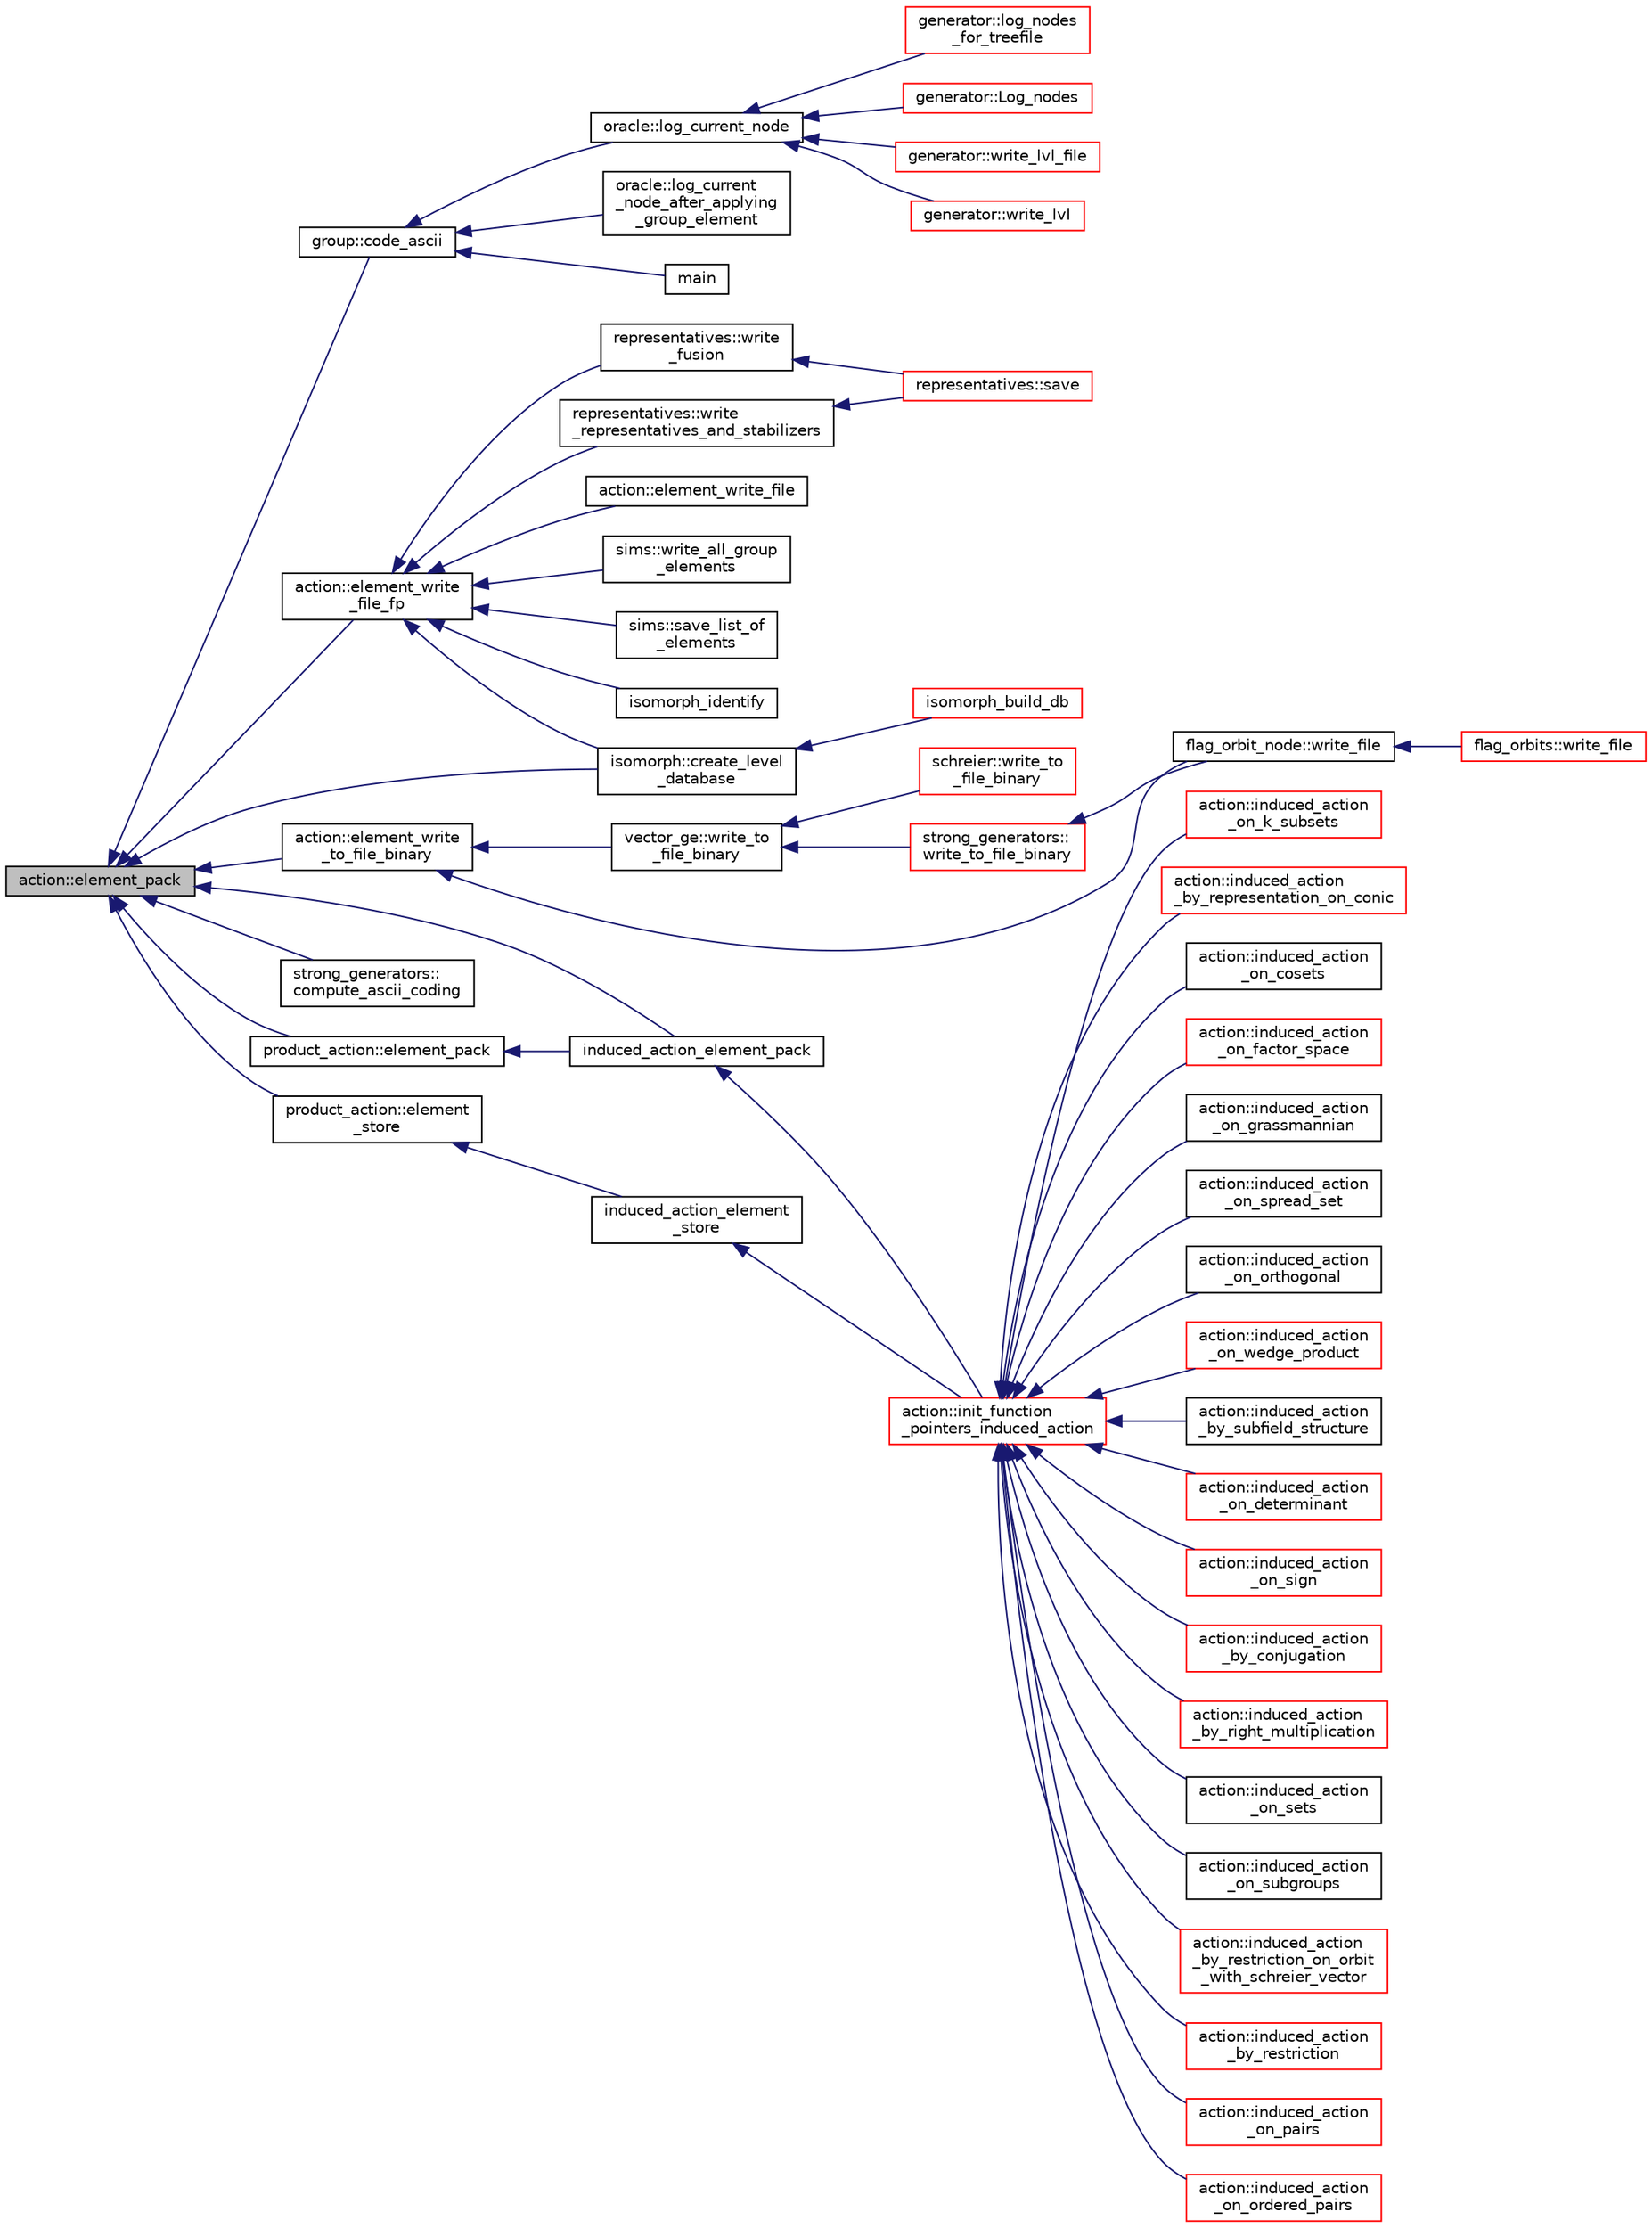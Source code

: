 digraph "action::element_pack"
{
  edge [fontname="Helvetica",fontsize="10",labelfontname="Helvetica",labelfontsize="10"];
  node [fontname="Helvetica",fontsize="10",shape=record];
  rankdir="LR";
  Node6681 [label="action::element_pack",height=0.2,width=0.4,color="black", fillcolor="grey75", style="filled", fontcolor="black"];
  Node6681 -> Node6682 [dir="back",color="midnightblue",fontsize="10",style="solid",fontname="Helvetica"];
  Node6682 [label="group::code_ascii",height=0.2,width=0.4,color="black", fillcolor="white", style="filled",URL="$d1/db7/classgroup.html#abb93ebcd087d3f1146f32c2b5203f913"];
  Node6682 -> Node6683 [dir="back",color="midnightblue",fontsize="10",style="solid",fontname="Helvetica"];
  Node6683 [label="main",height=0.2,width=0.4,color="black", fillcolor="white", style="filled",URL="$d0/dfc/transpose_8_c.html#a217dbf8b442f20279ea00b898af96f52"];
  Node6682 -> Node6684 [dir="back",color="midnightblue",fontsize="10",style="solid",fontname="Helvetica"];
  Node6684 [label="oracle::log_current_node",height=0.2,width=0.4,color="black", fillcolor="white", style="filled",URL="$d7/da7/classoracle.html#a51f9cd387e52812e9a67f4d9cfcca603"];
  Node6684 -> Node6685 [dir="back",color="midnightblue",fontsize="10",style="solid",fontname="Helvetica"];
  Node6685 [label="generator::write_lvl_file",height=0.2,width=0.4,color="red", fillcolor="white", style="filled",URL="$d7/d73/classgenerator.html#a3d343cf5a5831b03d1bda3d89b1dd935"];
  Node6684 -> Node6755 [dir="back",color="midnightblue",fontsize="10",style="solid",fontname="Helvetica"];
  Node6755 [label="generator::write_lvl",height=0.2,width=0.4,color="red", fillcolor="white", style="filled",URL="$d7/d73/classgenerator.html#a4427cbf38ba677033cea15f1ca62cce0"];
  Node6684 -> Node6756 [dir="back",color="midnightblue",fontsize="10",style="solid",fontname="Helvetica"];
  Node6756 [label="generator::log_nodes\l_for_treefile",height=0.2,width=0.4,color="red", fillcolor="white", style="filled",URL="$d7/d73/classgenerator.html#af759fd46cd675616d4816dddf6cdcab6"];
  Node6684 -> Node6759 [dir="back",color="midnightblue",fontsize="10",style="solid",fontname="Helvetica"];
  Node6759 [label="generator::Log_nodes",height=0.2,width=0.4,color="red", fillcolor="white", style="filled",URL="$d7/d73/classgenerator.html#ae9af20d24cee32bf11fe6cb9f9d8cfdf"];
  Node6682 -> Node6760 [dir="back",color="midnightblue",fontsize="10",style="solid",fontname="Helvetica"];
  Node6760 [label="oracle::log_current\l_node_after_applying\l_group_element",height=0.2,width=0.4,color="black", fillcolor="white", style="filled",URL="$d7/da7/classoracle.html#a83654fe90c42572ee993416b5d1c4cb5"];
  Node6681 -> Node6761 [dir="back",color="midnightblue",fontsize="10",style="solid",fontname="Helvetica"];
  Node6761 [label="action::element_write\l_file_fp",height=0.2,width=0.4,color="black", fillcolor="white", style="filled",URL="$d2/d86/classaction.html#a74da797b9df8fdf82b584e065fe9de63"];
  Node6761 -> Node6762 [dir="back",color="midnightblue",fontsize="10",style="solid",fontname="Helvetica"];
  Node6762 [label="action::element_write_file",height=0.2,width=0.4,color="black", fillcolor="white", style="filled",URL="$d2/d86/classaction.html#adce5d9f7c930c890b6b9c5458a0a1d9e"];
  Node6761 -> Node6763 [dir="back",color="midnightblue",fontsize="10",style="solid",fontname="Helvetica"];
  Node6763 [label="sims::write_all_group\l_elements",height=0.2,width=0.4,color="black", fillcolor="white", style="filled",URL="$d9/df3/classsims.html#ace25b785e118af45ce824503c303d03b"];
  Node6761 -> Node6764 [dir="back",color="midnightblue",fontsize="10",style="solid",fontname="Helvetica"];
  Node6764 [label="sims::save_list_of\l_elements",height=0.2,width=0.4,color="black", fillcolor="white", style="filled",URL="$d9/df3/classsims.html#aa0b6be1174d616f816b74076ba8b1edd"];
  Node6761 -> Node6765 [dir="back",color="midnightblue",fontsize="10",style="solid",fontname="Helvetica"];
  Node6765 [label="isomorph::create_level\l_database",height=0.2,width=0.4,color="black", fillcolor="white", style="filled",URL="$d3/d5f/classisomorph.html#a15a452310bd3189f10f34c7dd7085e69"];
  Node6765 -> Node6766 [dir="back",color="midnightblue",fontsize="10",style="solid",fontname="Helvetica"];
  Node6766 [label="isomorph_build_db",height=0.2,width=0.4,color="red", fillcolor="white", style="filled",URL="$d4/d7e/isomorph__global_8_c.html#a12eb18567e79a7978cb4f9e80d2055ac"];
  Node6761 -> Node6767 [dir="back",color="midnightblue",fontsize="10",style="solid",fontname="Helvetica"];
  Node6767 [label="isomorph_identify",height=0.2,width=0.4,color="black", fillcolor="white", style="filled",URL="$d4/d7e/isomorph__global_8_c.html#aa0fe57c73d5668eee10a6022ada7f6a3"];
  Node6761 -> Node6768 [dir="back",color="midnightblue",fontsize="10",style="solid",fontname="Helvetica"];
  Node6768 [label="representatives::write\l_fusion",height=0.2,width=0.4,color="black", fillcolor="white", style="filled",URL="$da/dc1/classrepresentatives.html#a0f72413543cd660254b19cc5a49bfc39"];
  Node6768 -> Node6769 [dir="back",color="midnightblue",fontsize="10",style="solid",fontname="Helvetica"];
  Node6769 [label="representatives::save",height=0.2,width=0.4,color="red", fillcolor="white", style="filled",URL="$da/dc1/classrepresentatives.html#a55b82caf4dcd8c5f717ceb448104c95b"];
  Node6761 -> Node6771 [dir="back",color="midnightblue",fontsize="10",style="solid",fontname="Helvetica"];
  Node6771 [label="representatives::write\l_representatives_and_stabilizers",height=0.2,width=0.4,color="black", fillcolor="white", style="filled",URL="$da/dc1/classrepresentatives.html#a63e383a197b4f354b1226db6b67414df"];
  Node6771 -> Node6769 [dir="back",color="midnightblue",fontsize="10",style="solid",fontname="Helvetica"];
  Node6681 -> Node6772 [dir="back",color="midnightblue",fontsize="10",style="solid",fontname="Helvetica"];
  Node6772 [label="action::element_write\l_to_file_binary",height=0.2,width=0.4,color="black", fillcolor="white", style="filled",URL="$d2/d86/classaction.html#a5d44cde73148588d64d772a7d23129a4"];
  Node6772 -> Node6773 [dir="back",color="midnightblue",fontsize="10",style="solid",fontname="Helvetica"];
  Node6773 [label="vector_ge::write_to\l_file_binary",height=0.2,width=0.4,color="black", fillcolor="white", style="filled",URL="$d4/d6e/classvector__ge.html#a59e1a59dace86ad6433f5fda72a66597"];
  Node6773 -> Node6774 [dir="back",color="midnightblue",fontsize="10",style="solid",fontname="Helvetica"];
  Node6774 [label="schreier::write_to\l_file_binary",height=0.2,width=0.4,color="red", fillcolor="white", style="filled",URL="$d3/dd6/classschreier.html#af78e9fd5b26e8840b1cf5ba70c44cbbd"];
  Node6773 -> Node6776 [dir="back",color="midnightblue",fontsize="10",style="solid",fontname="Helvetica"];
  Node6776 [label="strong_generators::\lwrite_to_file_binary",height=0.2,width=0.4,color="red", fillcolor="white", style="filled",URL="$dc/d09/classstrong__generators.html#a117f4cebaf24e4b4ceb7fb1582a7955e"];
  Node6776 -> Node6777 [dir="back",color="midnightblue",fontsize="10",style="solid",fontname="Helvetica"];
  Node6777 [label="flag_orbit_node::write_file",height=0.2,width=0.4,color="black", fillcolor="white", style="filled",URL="$df/dd1/classflag__orbit__node.html#a7d66eaacd4ca6b238ad0fe7d58886112"];
  Node6777 -> Node6778 [dir="back",color="midnightblue",fontsize="10",style="solid",fontname="Helvetica"];
  Node6778 [label="flag_orbits::write_file",height=0.2,width=0.4,color="red", fillcolor="white", style="filled",URL="$d4/d77/classflag__orbits.html#ab78ccdf1556f304c033dda914a6b381b"];
  Node6772 -> Node6777 [dir="back",color="midnightblue",fontsize="10",style="solid",fontname="Helvetica"];
  Node6681 -> Node6783 [dir="back",color="midnightblue",fontsize="10",style="solid",fontname="Helvetica"];
  Node6783 [label="induced_action_element_pack",height=0.2,width=0.4,color="black", fillcolor="white", style="filled",URL="$d3/d27/interface_8_c.html#aa80cbe650affcff950137367a431715f"];
  Node6783 -> Node6784 [dir="back",color="midnightblue",fontsize="10",style="solid",fontname="Helvetica"];
  Node6784 [label="action::init_function\l_pointers_induced_action",height=0.2,width=0.4,color="red", fillcolor="white", style="filled",URL="$d2/d86/classaction.html#a3b9287d084b24f7a3b9532a7589c58de"];
  Node6784 -> Node6785 [dir="back",color="midnightblue",fontsize="10",style="solid",fontname="Helvetica"];
  Node6785 [label="action::induced_action\l_by_representation_on_conic",height=0.2,width=0.4,color="red", fillcolor="white", style="filled",URL="$d2/d86/classaction.html#a228538e3f07bc186db8eb5da8b90f617"];
  Node6784 -> Node6791 [dir="back",color="midnightblue",fontsize="10",style="solid",fontname="Helvetica"];
  Node6791 [label="action::induced_action\l_on_cosets",height=0.2,width=0.4,color="black", fillcolor="white", style="filled",URL="$d2/d86/classaction.html#acbdff5ffed42af6a01f07dffb2787237"];
  Node6784 -> Node6792 [dir="back",color="midnightblue",fontsize="10",style="solid",fontname="Helvetica"];
  Node6792 [label="action::induced_action\l_on_factor_space",height=0.2,width=0.4,color="red", fillcolor="white", style="filled",URL="$d2/d86/classaction.html#af501ff2aa74fb6049bee5c01cd8b909b"];
  Node6784 -> Node6809 [dir="back",color="midnightblue",fontsize="10",style="solid",fontname="Helvetica"];
  Node6809 [label="action::induced_action\l_on_grassmannian",height=0.2,width=0.4,color="black", fillcolor="white", style="filled",URL="$d2/d86/classaction.html#a295b730ecc0b0bf30f714094fef956ea"];
  Node6784 -> Node6810 [dir="back",color="midnightblue",fontsize="10",style="solid",fontname="Helvetica"];
  Node6810 [label="action::induced_action\l_on_spread_set",height=0.2,width=0.4,color="black", fillcolor="white", style="filled",URL="$d2/d86/classaction.html#a7c5839c650592f083dc850d81ed05a5b"];
  Node6784 -> Node6811 [dir="back",color="midnightblue",fontsize="10",style="solid",fontname="Helvetica"];
  Node6811 [label="action::induced_action\l_on_orthogonal",height=0.2,width=0.4,color="black", fillcolor="white", style="filled",URL="$d2/d86/classaction.html#a4f191cee643a81d7f18a4d729084e945"];
  Node6784 -> Node6812 [dir="back",color="midnightblue",fontsize="10",style="solid",fontname="Helvetica"];
  Node6812 [label="action::induced_action\l_on_wedge_product",height=0.2,width=0.4,color="red", fillcolor="white", style="filled",URL="$d2/d86/classaction.html#af13a5da25b8e8597ab695edff222fb6a"];
  Node6784 -> Node6814 [dir="back",color="midnightblue",fontsize="10",style="solid",fontname="Helvetica"];
  Node6814 [label="action::induced_action\l_by_subfield_structure",height=0.2,width=0.4,color="black", fillcolor="white", style="filled",URL="$d2/d86/classaction.html#add42951bdab176ceed6cc4af05dfa948"];
  Node6784 -> Node6815 [dir="back",color="midnightblue",fontsize="10",style="solid",fontname="Helvetica"];
  Node6815 [label="action::induced_action\l_on_determinant",height=0.2,width=0.4,color="red", fillcolor="white", style="filled",URL="$d2/d86/classaction.html#aa6b9d3c2ded2cae185ee31f2200ad0b5"];
  Node6784 -> Node6818 [dir="back",color="midnightblue",fontsize="10",style="solid",fontname="Helvetica"];
  Node6818 [label="action::induced_action\l_on_sign",height=0.2,width=0.4,color="red", fillcolor="white", style="filled",URL="$d2/d86/classaction.html#ab17b07971b94eae7c5efa21b33f643f1"];
  Node6784 -> Node6820 [dir="back",color="midnightblue",fontsize="10",style="solid",fontname="Helvetica"];
  Node6820 [label="action::induced_action\l_by_conjugation",height=0.2,width=0.4,color="red", fillcolor="white", style="filled",URL="$d2/d86/classaction.html#a45fb7703c6acac791acdcde339d21cc2"];
  Node6784 -> Node6828 [dir="back",color="midnightblue",fontsize="10",style="solid",fontname="Helvetica"];
  Node6828 [label="action::induced_action\l_by_right_multiplication",height=0.2,width=0.4,color="red", fillcolor="white", style="filled",URL="$d2/d86/classaction.html#aafa2818d9d98046507e2754938be0c04"];
  Node6784 -> Node6831 [dir="back",color="midnightblue",fontsize="10",style="solid",fontname="Helvetica"];
  Node6831 [label="action::induced_action\l_on_sets",height=0.2,width=0.4,color="black", fillcolor="white", style="filled",URL="$d2/d86/classaction.html#a09639acee6b88644c103b17050cc32f1"];
  Node6784 -> Node6832 [dir="back",color="midnightblue",fontsize="10",style="solid",fontname="Helvetica"];
  Node6832 [label="action::induced_action\l_on_subgroups",height=0.2,width=0.4,color="black", fillcolor="white", style="filled",URL="$d2/d86/classaction.html#ad0de7ea45a2a73c1b8e0f52ee3ce4610"];
  Node6784 -> Node6833 [dir="back",color="midnightblue",fontsize="10",style="solid",fontname="Helvetica"];
  Node6833 [label="action::induced_action\l_by_restriction_on_orbit\l_with_schreier_vector",height=0.2,width=0.4,color="red", fillcolor="white", style="filled",URL="$d2/d86/classaction.html#ad3ddab72625d9bebe7ac8eaef488cf4c"];
  Node6784 -> Node6835 [dir="back",color="midnightblue",fontsize="10",style="solid",fontname="Helvetica"];
  Node6835 [label="action::induced_action\l_by_restriction",height=0.2,width=0.4,color="red", fillcolor="white", style="filled",URL="$d2/d86/classaction.html#a37c21f74a97c921d882a308370c06357"];
  Node6784 -> Node6873 [dir="back",color="midnightblue",fontsize="10",style="solid",fontname="Helvetica"];
  Node6873 [label="action::induced_action\l_on_pairs",height=0.2,width=0.4,color="red", fillcolor="white", style="filled",URL="$d2/d86/classaction.html#a4b01c7b3cc749218e9dbd84b9fed90b3"];
  Node6784 -> Node6875 [dir="back",color="midnightblue",fontsize="10",style="solid",fontname="Helvetica"];
  Node6875 [label="action::induced_action\l_on_ordered_pairs",height=0.2,width=0.4,color="red", fillcolor="white", style="filled",URL="$d2/d86/classaction.html#ad290e0cc115881e0b9ddab7f7071975e"];
  Node6784 -> Node6876 [dir="back",color="midnightblue",fontsize="10",style="solid",fontname="Helvetica"];
  Node6876 [label="action::induced_action\l_on_k_subsets",height=0.2,width=0.4,color="red", fillcolor="white", style="filled",URL="$d2/d86/classaction.html#a2eb6058853cffc4c099099e07ecbe612"];
  Node6681 -> Node6925 [dir="back",color="midnightblue",fontsize="10",style="solid",fontname="Helvetica"];
  Node6925 [label="strong_generators::\lcompute_ascii_coding",height=0.2,width=0.4,color="black", fillcolor="white", style="filled",URL="$dc/d09/classstrong__generators.html#aa3b81051f6c52b43b7ff188e22a9da6b"];
  Node6681 -> Node6926 [dir="back",color="midnightblue",fontsize="10",style="solid",fontname="Helvetica"];
  Node6926 [label="product_action::element_pack",height=0.2,width=0.4,color="black", fillcolor="white", style="filled",URL="$d8/d74/classproduct__action.html#aa8d2b4985e4ffdec180f8617ddc5fa9a"];
  Node6926 -> Node6783 [dir="back",color="midnightblue",fontsize="10",style="solid",fontname="Helvetica"];
  Node6681 -> Node6927 [dir="back",color="midnightblue",fontsize="10",style="solid",fontname="Helvetica"];
  Node6927 [label="product_action::element\l_store",height=0.2,width=0.4,color="black", fillcolor="white", style="filled",URL="$d8/d74/classproduct__action.html#af09e17711565cdfb825fa56a8ee06809"];
  Node6927 -> Node6928 [dir="back",color="midnightblue",fontsize="10",style="solid",fontname="Helvetica"];
  Node6928 [label="induced_action_element\l_store",height=0.2,width=0.4,color="black", fillcolor="white", style="filled",URL="$d3/d27/interface_8_c.html#a23d42fb239ba7e886b1fb9fc96f1a3be"];
  Node6928 -> Node6784 [dir="back",color="midnightblue",fontsize="10",style="solid",fontname="Helvetica"];
  Node6681 -> Node6765 [dir="back",color="midnightblue",fontsize="10",style="solid",fontname="Helvetica"];
}

